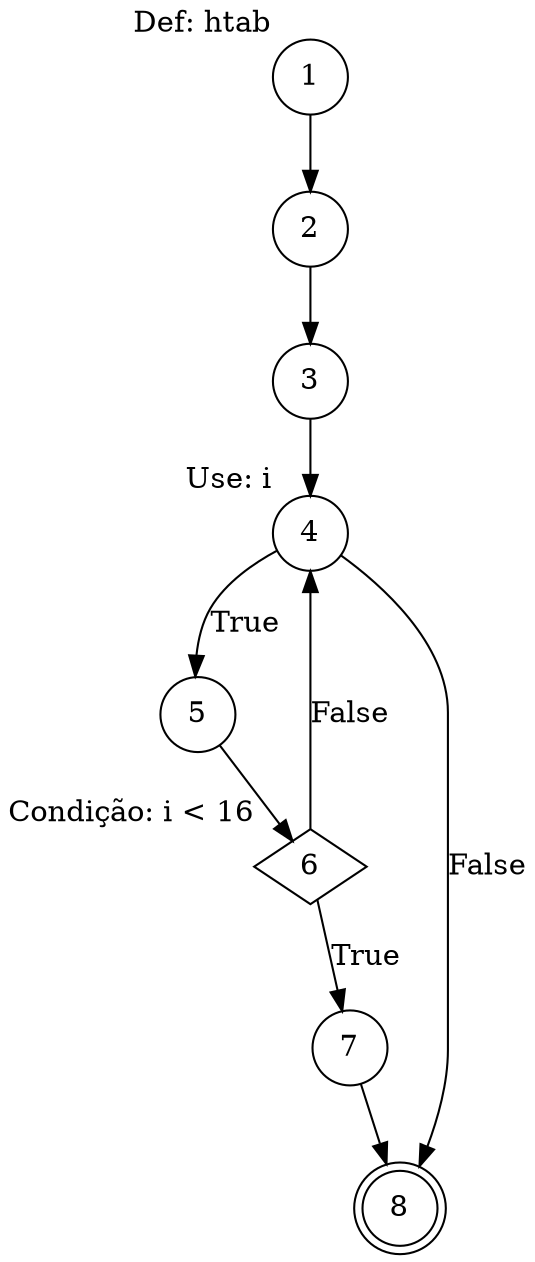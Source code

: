 digraph cl_hash {
    rankdir=TB;
    node [shape=circle];
    
    1 [label="1", xlabel="Def: htab"];
    2 [label="2"];
    3 [label="3"];
    4 [label="4", xlabel="Use: i"];
    5 [label="5"];
    6 [label="6", shape=diamond, xlabel="Condição: i < 16"];
    7 [label="7"];
    8 [label="8", shape=doublecircle];
    
    1 -> 2;
    2 -> 3;
    3 -> 4;
    4 -> 5 [label="True"];
    4 -> 8 [label="False"];
    5 -> 6;
    6 -> 7 [label="True"];
    6 -> 4 [label="False"];
    7 -> 8;
}